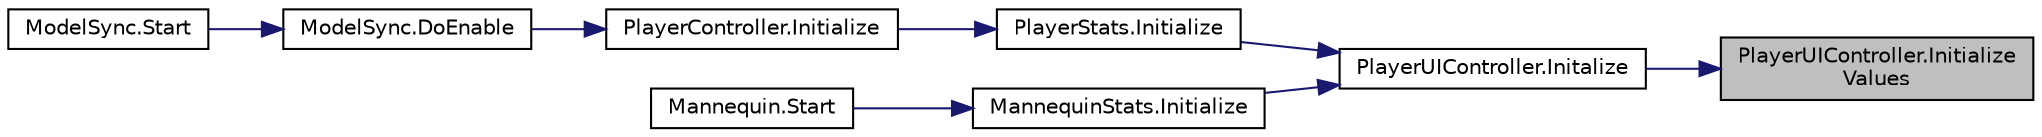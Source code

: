 digraph "PlayerUIController.InitializeValues"
{
 // INTERACTIVE_SVG=YES
 // LATEX_PDF_SIZE
  bgcolor="transparent";
  edge [fontname="Helvetica",fontsize="10",labelfontname="Helvetica",labelfontsize="10"];
  node [fontname="Helvetica",fontsize="10",shape=record];
  rankdir="RL";
  Node1 [label="PlayerUIController.Initialize\lValues",height=0.2,width=0.4,color="black", fillcolor="grey75", style="filled", fontcolor="black",tooltip="Initializes all the values into the Image and Text."];
  Node1 -> Node2 [dir="back",color="midnightblue",fontsize="10",style="solid",fontname="Helvetica"];
  Node2 [label="PlayerUIController.Initalize",height=0.2,width=0.4,color="black",URL="$class_player_u_i_controller.html#ab6ed746dec17fdf763bc4ec1d713db7f",tooltip="Initializes all the values and colors for this Player."];
  Node2 -> Node3 [dir="back",color="midnightblue",fontsize="10",style="solid",fontname="Helvetica"];
  Node3 [label="PlayerStats.Initialize",height=0.2,width=0.4,color="black",URL="$class_player_stats.html#ae874ab5cbb490cbdcf3f5613b8bc2240",tooltip="Initialize the actual Stats of the Player."];
  Node3 -> Node4 [dir="back",color="midnightblue",fontsize="10",style="solid",fontname="Helvetica"];
  Node4 [label="PlayerController.Initialize",height=0.2,width=0.4,color="black",URL="$class_player_controller.html#a75e94e4fd555e57e55ab4b7e54024dcf",tooltip="Initialize the PlayerController."];
  Node4 -> Node5 [dir="back",color="midnightblue",fontsize="10",style="solid",fontname="Helvetica"];
  Node5 [label="ModelSync.DoEnable",height=0.2,width=0.4,color="black",URL="$class_model_sync.html#ab8359f73ae31a7f926c80ebcd7e9444a",tooltip="This starts all the initialization chain for the player."];
  Node5 -> Node6 [dir="back",color="midnightblue",fontsize="10",style="solid",fontname="Helvetica"];
  Node6 [label="ModelSync.Start",height=0.2,width=0.4,color="black",URL="$class_model_sync.html#a47be08ee3bbd2a173514e74da3dd65cb",tooltip=" "];
  Node2 -> Node7 [dir="back",color="midnightblue",fontsize="10",style="solid",fontname="Helvetica"];
  Node7 [label="MannequinStats.Initialize",height=0.2,width=0.4,color="black",URL="$class_mannequin_stats.html#a0cecf416149ad28539cb696fad4ae175",tooltip=" "];
  Node7 -> Node8 [dir="back",color="midnightblue",fontsize="10",style="solid",fontname="Helvetica"];
  Node8 [label="Mannequin.Start",height=0.2,width=0.4,color="black",URL="$class_mannequin.html#af638d1036ae3aee689fe03b43cea0df5",tooltip=" "];
}
